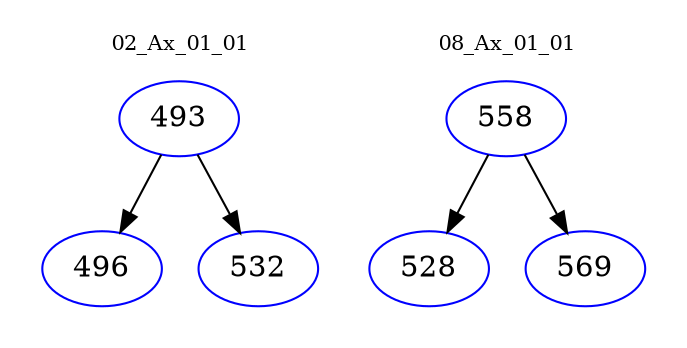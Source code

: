 digraph{
subgraph cluster_0 {
color = white
label = "02_Ax_01_01";
fontsize=10;
T0_493 [label="493", color="blue"]
T0_493 -> T0_496 [color="black"]
T0_496 [label="496", color="blue"]
T0_493 -> T0_532 [color="black"]
T0_532 [label="532", color="blue"]
}
subgraph cluster_1 {
color = white
label = "08_Ax_01_01";
fontsize=10;
T1_558 [label="558", color="blue"]
T1_558 -> T1_528 [color="black"]
T1_528 [label="528", color="blue"]
T1_558 -> T1_569 [color="black"]
T1_569 [label="569", color="blue"]
}
}

